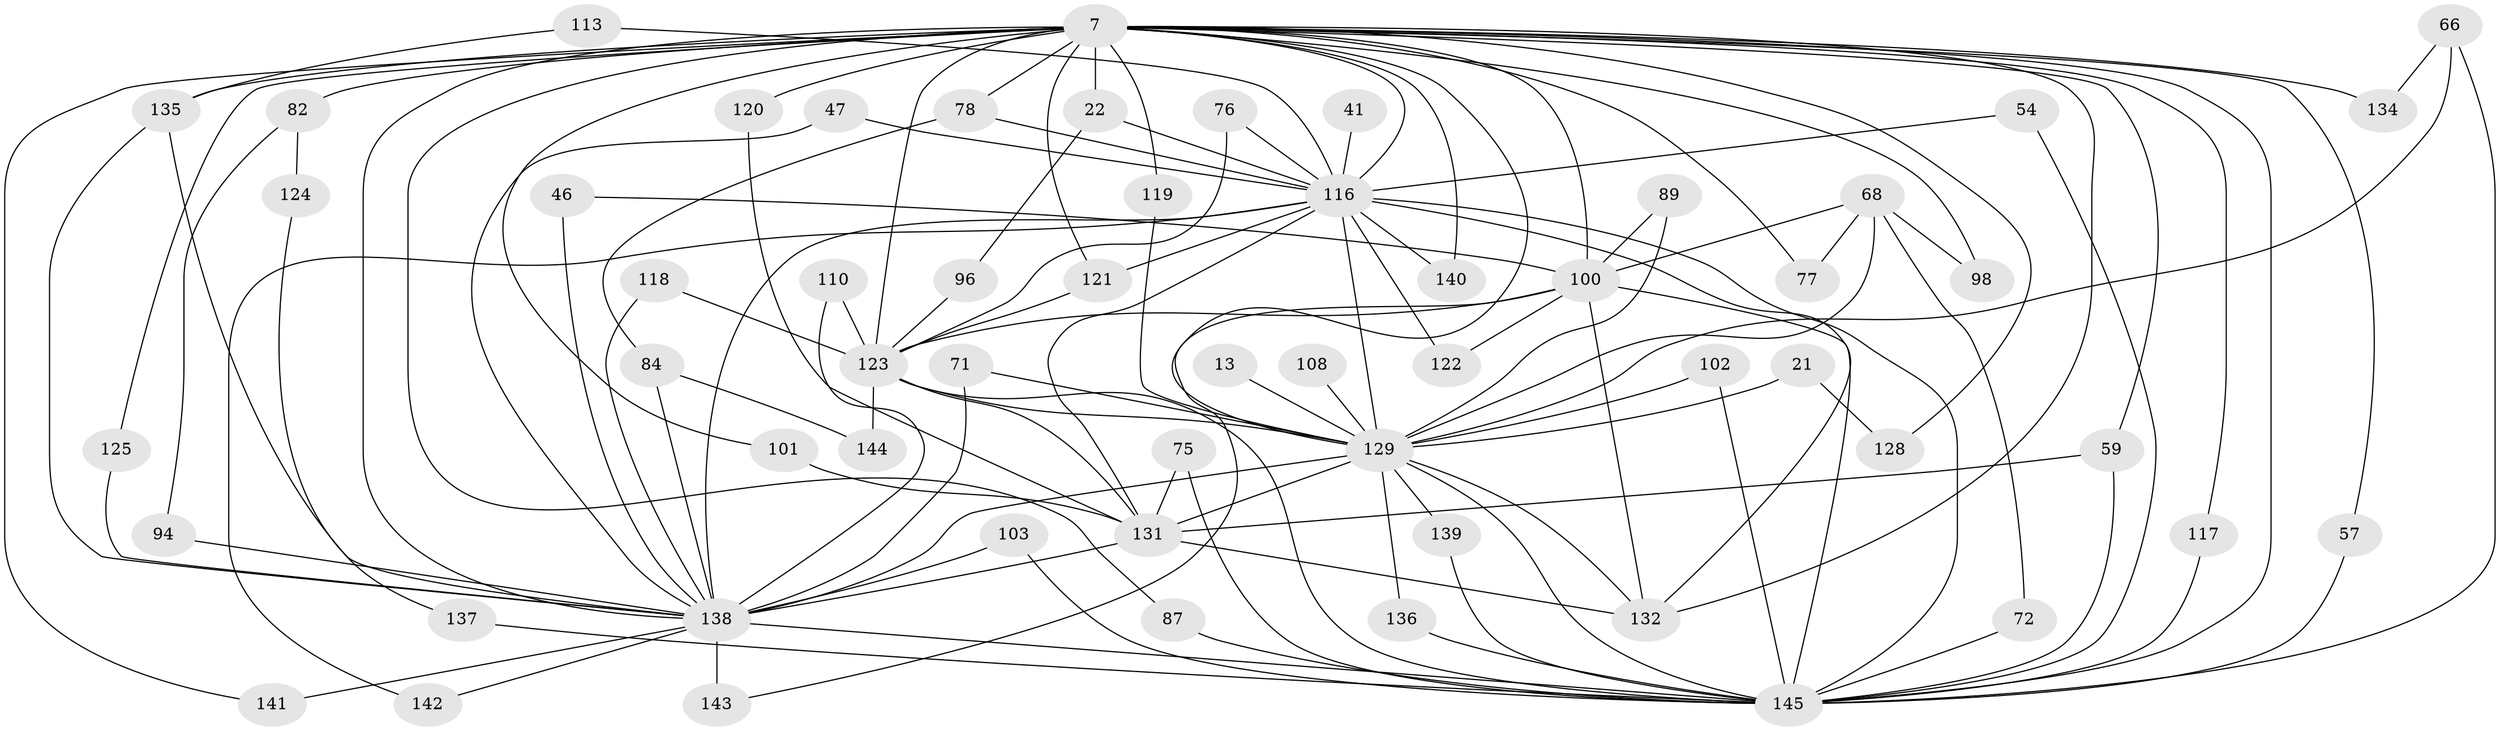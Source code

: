 // original degree distribution, {25: 0.006896551724137931, 33: 0.013793103448275862, 21: 0.013793103448275862, 23: 0.006896551724137931, 19: 0.006896551724137931, 18: 0.006896551724137931, 29: 0.006896551724137931, 20: 0.006896551724137931, 8: 0.013793103448275862, 3: 0.1724137931034483, 5: 0.041379310344827586, 9: 0.006896551724137931, 6: 0.041379310344827586, 4: 0.1103448275862069, 2: 0.5448275862068965}
// Generated by graph-tools (version 1.1) at 2025/49/03/04/25 21:49:46]
// undirected, 58 vertices, 120 edges
graph export_dot {
graph [start="1"]
  node [color=gray90,style=filled];
  7 [super="+2"];
  13;
  21;
  22 [super="+20"];
  41;
  46;
  47;
  54;
  57;
  59 [super="+39"];
  66;
  68 [super="+15"];
  71 [super="+69"];
  72;
  75 [super="+53"];
  76;
  77;
  78;
  82;
  84 [super="+79"];
  87;
  89;
  94;
  96;
  98;
  100 [super="+33+58+70+52"];
  101;
  102;
  103;
  108;
  110;
  113;
  116 [super="+38+114"];
  117;
  118;
  119 [super="+67+91"];
  120 [super="+95"];
  121 [super="+112"];
  122;
  123 [super="+40+31+104"];
  124;
  125;
  128;
  129 [super="+92+65+97+115+9"];
  131 [super="+34+105"];
  132 [super="+61+130"];
  134 [super="+85"];
  135 [super="+106"];
  136 [super="+62"];
  137;
  138 [super="+107+50+133+64"];
  139 [super="+56"];
  140;
  141;
  142;
  143 [super="+37"];
  144;
  145 [super="+81+127+109"];
  7 -- 22 [weight=2];
  7 -- 82 [weight=2];
  7 -- 117;
  7 -- 123 [weight=6];
  7 -- 134 [weight=2];
  7 -- 135 [weight=3];
  7 -- 145 [weight=6];
  7 -- 128;
  7 -- 140;
  7 -- 141;
  7 -- 77;
  7 -- 78;
  7 -- 87;
  7 -- 121 [weight=3];
  7 -- 98;
  7 -- 101;
  7 -- 119 [weight=2];
  7 -- 120 [weight=2];
  7 -- 57;
  7 -- 125;
  7 -- 100 [weight=2];
  7 -- 59;
  7 -- 116 [weight=4];
  7 -- 138 [weight=9];
  7 -- 129 [weight=5];
  7 -- 132 [weight=3];
  13 -- 129 [weight=3];
  21 -- 128;
  21 -- 129 [weight=2];
  22 -- 96;
  22 -- 116;
  41 -- 116 [weight=2];
  46 -- 138;
  46 -- 100;
  47 -- 116;
  47 -- 138;
  54 -- 116;
  54 -- 145;
  57 -- 145;
  59 -- 131;
  59 -- 145;
  66 -- 134;
  66 -- 129;
  66 -- 145;
  68 -- 98;
  68 -- 72;
  68 -- 77;
  68 -- 100 [weight=2];
  68 -- 129 [weight=5];
  71 -- 138;
  71 -- 129 [weight=2];
  72 -- 145;
  75 -- 131 [weight=2];
  75 -- 145;
  76 -- 116;
  76 -- 123;
  78 -- 84;
  78 -- 116;
  82 -- 94;
  82 -- 124;
  84 -- 144;
  84 -- 138 [weight=2];
  87 -- 145;
  89 -- 100;
  89 -- 129;
  94 -- 138;
  96 -- 123;
  100 -- 143;
  100 -- 122;
  100 -- 132;
  100 -- 123;
  100 -- 145 [weight=3];
  101 -- 131;
  102 -- 129;
  102 -- 145;
  103 -- 138;
  103 -- 145;
  108 -- 129 [weight=2];
  110 -- 138;
  110 -- 123;
  113 -- 135;
  113 -- 116;
  116 -- 142;
  116 -- 132;
  116 -- 140;
  116 -- 121 [weight=2];
  116 -- 122;
  116 -- 138 [weight=7];
  116 -- 129 [weight=9];
  116 -- 131;
  116 -- 145 [weight=10];
  117 -- 145;
  118 -- 138;
  118 -- 123;
  119 -- 129 [weight=2];
  120 -- 131;
  121 -- 123;
  123 -- 131;
  123 -- 129 [weight=5];
  123 -- 144;
  123 -- 145 [weight=2];
  124 -- 138;
  125 -- 138;
  129 -- 138 [weight=6];
  129 -- 132 [weight=2];
  129 -- 136;
  129 -- 139;
  129 -- 131 [weight=2];
  129 -- 145 [weight=7];
  131 -- 138 [weight=2];
  131 -- 132;
  135 -- 137;
  135 -- 138;
  136 -- 145 [weight=2];
  137 -- 145;
  138 -- 141;
  138 -- 142;
  138 -- 143 [weight=2];
  138 -- 145 [weight=8];
  139 -- 145;
}
